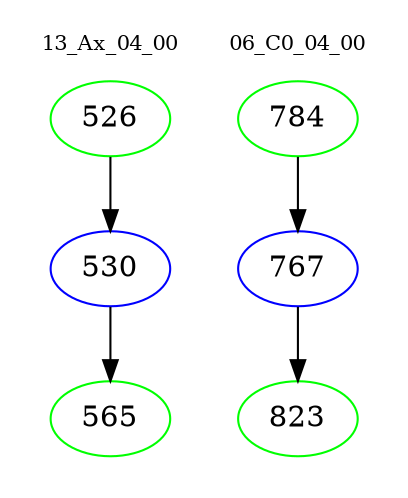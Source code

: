 digraph{
subgraph cluster_0 {
color = white
label = "13_Ax_04_00";
fontsize=10;
T0_526 [label="526", color="green"]
T0_526 -> T0_530 [color="black"]
T0_530 [label="530", color="blue"]
T0_530 -> T0_565 [color="black"]
T0_565 [label="565", color="green"]
}
subgraph cluster_1 {
color = white
label = "06_C0_04_00";
fontsize=10;
T1_784 [label="784", color="green"]
T1_784 -> T1_767 [color="black"]
T1_767 [label="767", color="blue"]
T1_767 -> T1_823 [color="black"]
T1_823 [label="823", color="green"]
}
}
